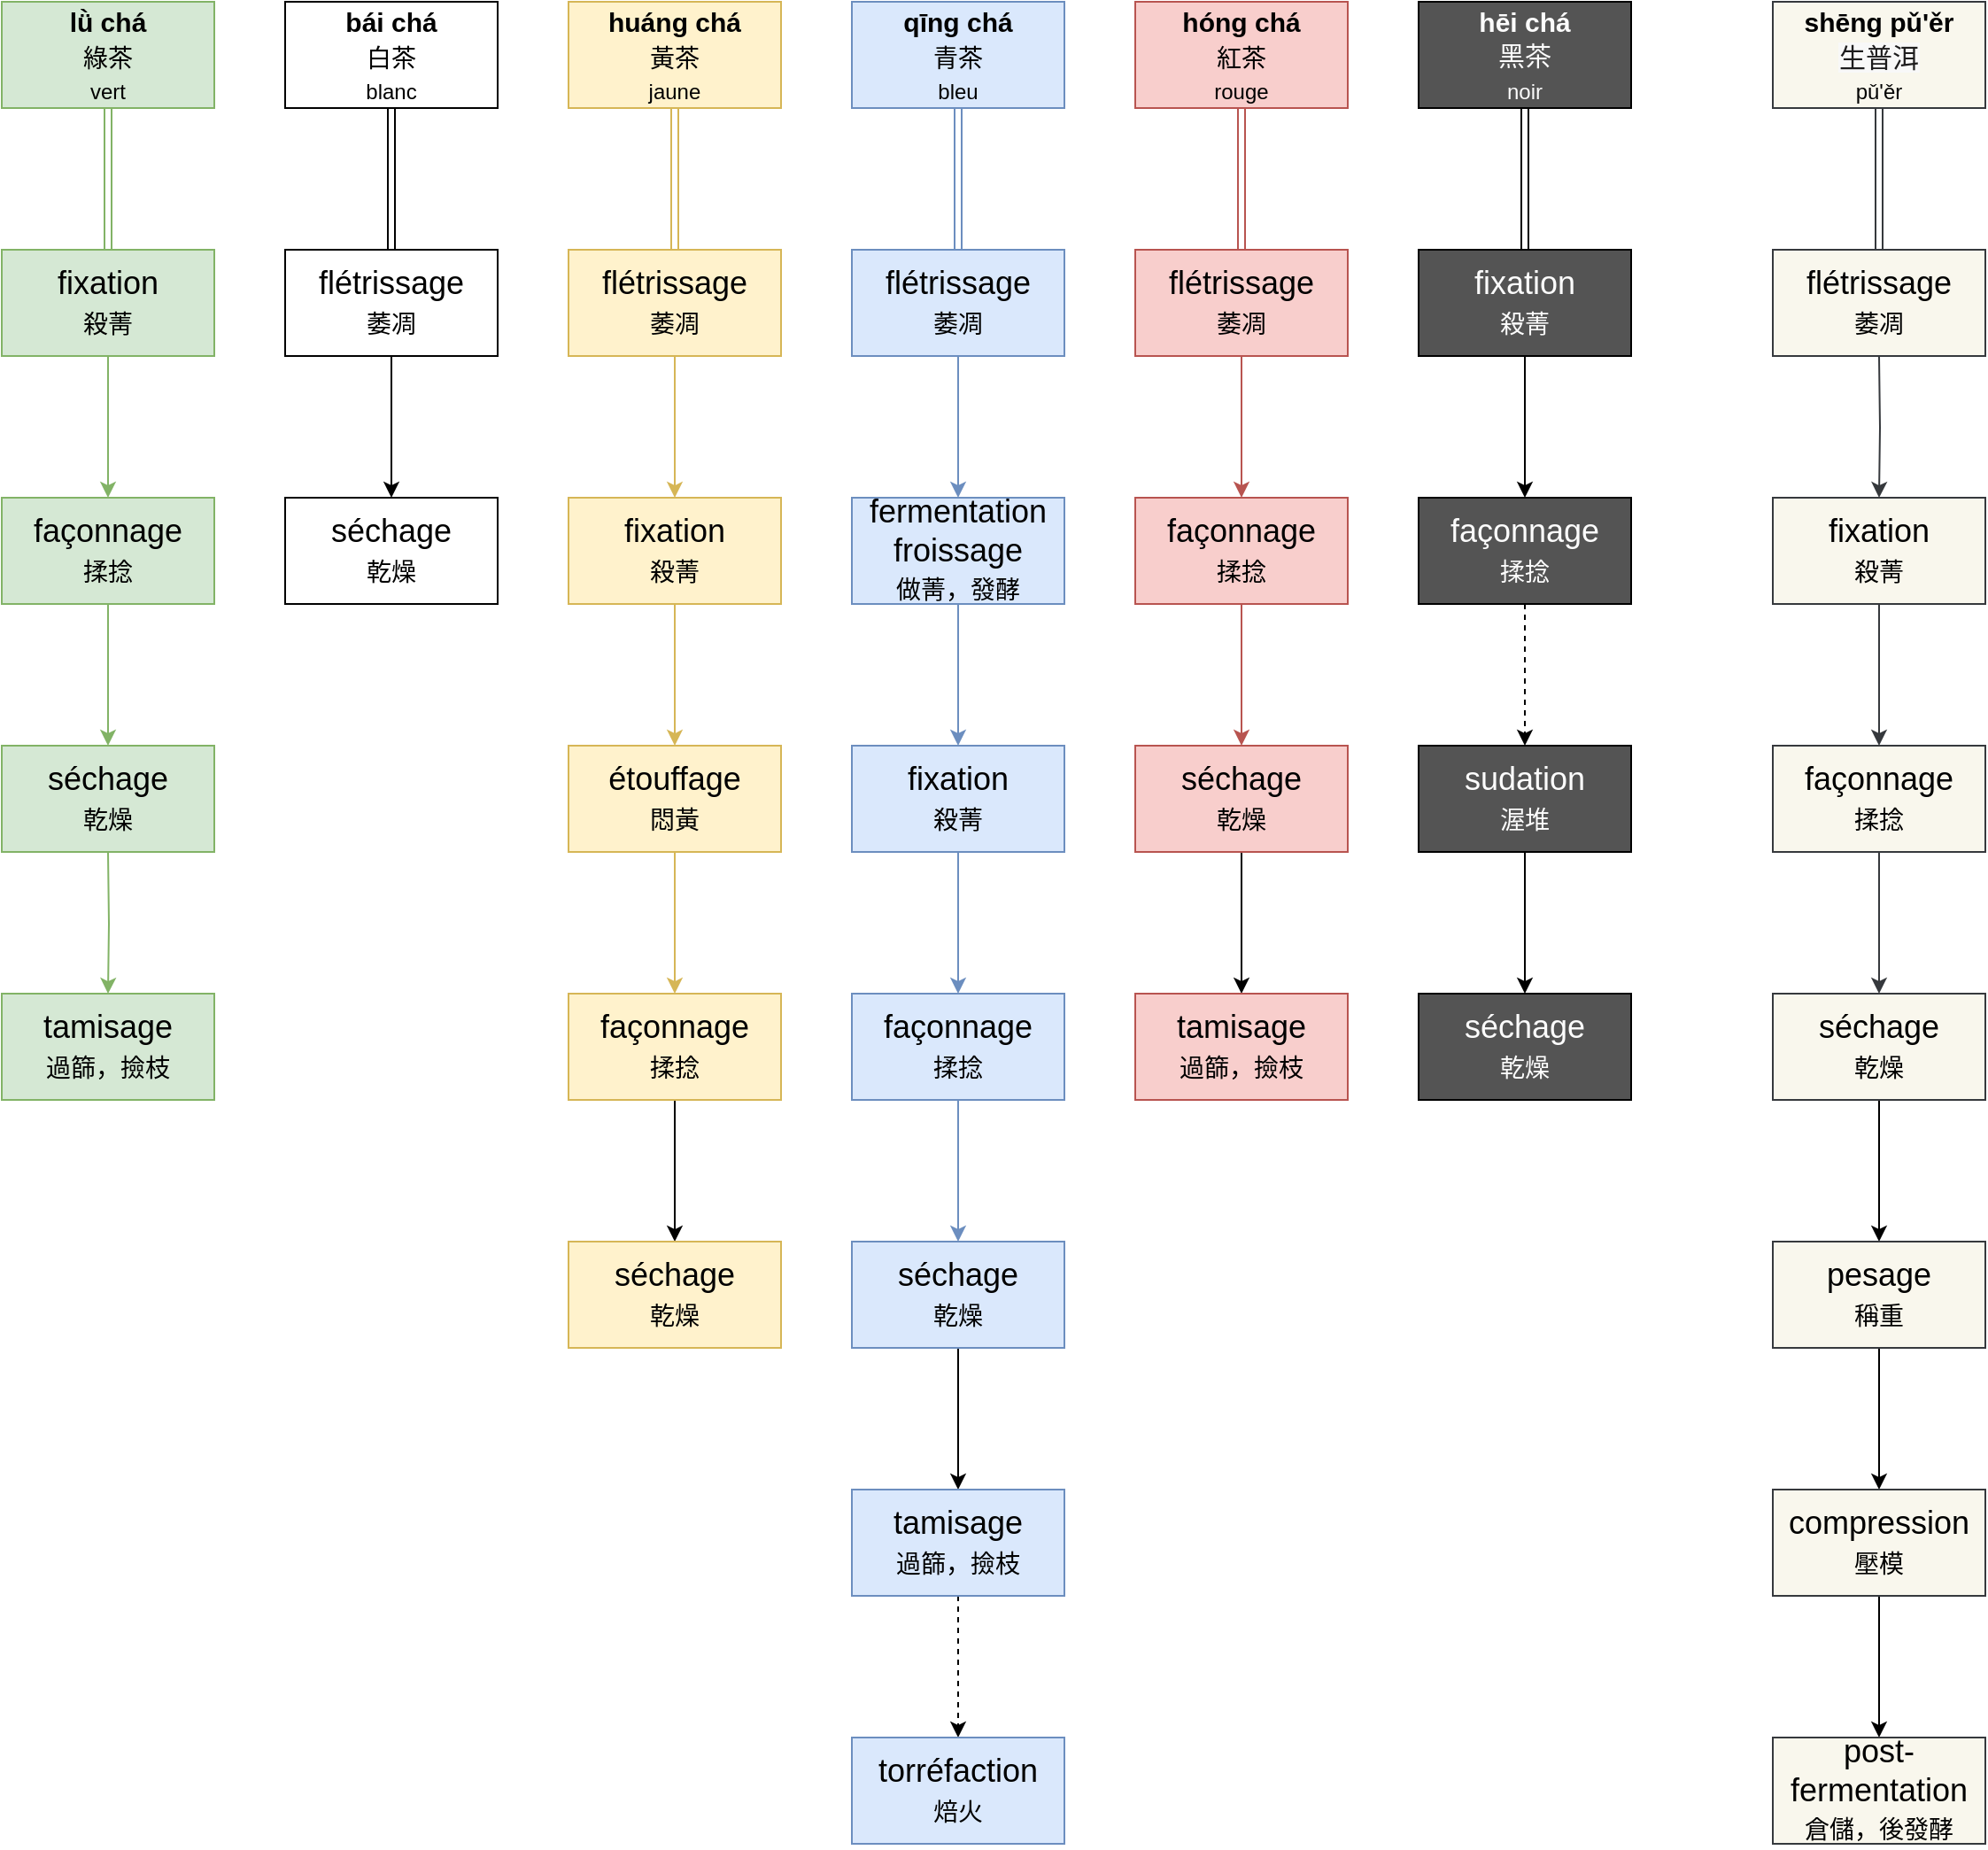 <mxfile version="13.0.1" type="github"><diagram id="LLhn0x8qoauQgDU1Fy9U" name="Page-1"><mxGraphModel dx="868" dy="465" grid="1" gridSize="10" guides="1" tooltips="1" connect="1" arrows="1" fold="1" page="1" pageScale="1" pageWidth="1169" pageHeight="827" math="0" shadow="0"><root><mxCell id="0"/><mxCell id="1" parent="0"/><mxCell id="WxvANfkYpUh2qPUGkKT7-3" value="" style="edgeStyle=orthogonalEdgeStyle;rounded=0;orthogonalLoop=1;jettySize=auto;html=1;shape=link;fillColor=#d5e8d4;strokeColor=#82b366;" parent="1" source="WxvANfkYpUh2qPUGkKT7-1" edge="1"><mxGeometry relative="1" as="geometry"><mxPoint x="100" y="180" as="targetPoint"/></mxGeometry></mxCell><mxCell id="WxvANfkYpUh2qPUGkKT7-1" value="&lt;font&gt;&lt;span style=&quot;font-size: 15px&quot;&gt;lǜ chá&lt;/span&gt;&lt;br&gt;&lt;span style=&quot;font-size: 14px ; font-weight: 400&quot;&gt;綠茶&lt;/span&gt;&lt;br&gt;&lt;/font&gt;&lt;div style=&quot;font-size: 12px&quot;&gt;&lt;font style=&quot;font-size: 12px&quot;&gt;&lt;span style=&quot;font-weight: normal&quot;&gt;vert&lt;/span&gt;&lt;/font&gt;&lt;font style=&quot;font-size: 15px&quot;&gt;&lt;br&gt;&lt;/font&gt;&lt;/div&gt;" style="rounded=0;whiteSpace=wrap;html=1;fillColor=#d5e8d4;strokeColor=#82b366;fontSize=16;fontStyle=1;fontFamily=Helvetica;" parent="1" vertex="1"><mxGeometry x="40" y="40" width="120" height="60" as="geometry"/></mxCell><mxCell id="WxvANfkYpUh2qPUGkKT7-7" value="" style="edgeStyle=orthogonalEdgeStyle;rounded=0;orthogonalLoop=1;jettySize=auto;html=1;fillColor=#d5e8d4;strokeColor=#82b366;" parent="1" source="WxvANfkYpUh2qPUGkKT7-4" target="WxvANfkYpUh2qPUGkKT7-6" edge="1"><mxGeometry relative="1" as="geometry"/></mxCell><mxCell id="WxvANfkYpUh2qPUGkKT7-4" value="fixation&lt;br&gt;&lt;font style=&quot;font-size: 14px&quot;&gt;殺菁&lt;/font&gt;" style="rounded=0;whiteSpace=wrap;html=1;fillColor=#d5e8d4;strokeColor=#82b366;fontSize=18;" parent="1" vertex="1"><mxGeometry x="40" y="180" width="120" height="60" as="geometry"/></mxCell><mxCell id="WxvANfkYpUh2qPUGkKT7-9" value="" style="edgeStyle=orthogonalEdgeStyle;rounded=0;orthogonalLoop=1;jettySize=auto;html=1;fillColor=#d5e8d4;strokeColor=#82b366;" parent="1" source="WxvANfkYpUh2qPUGkKT7-6" target="WxvANfkYpUh2qPUGkKT7-8" edge="1"><mxGeometry relative="1" as="geometry"/></mxCell><mxCell id="WxvANfkYpUh2qPUGkKT7-6" value="façonnage&lt;br&gt;&lt;font style=&quot;font-size: 14px&quot;&gt;揉捻&lt;/font&gt;" style="rounded=0;whiteSpace=wrap;html=1;fillColor=#d5e8d4;strokeColor=#82b366;fontSize=18;" parent="1" vertex="1"><mxGeometry x="40" y="320" width="120" height="60" as="geometry"/></mxCell><mxCell id="WxvANfkYpUh2qPUGkKT7-8" value="séchage&lt;br&gt;&lt;font style=&quot;font-size: 14px&quot;&gt;乾燥&lt;/font&gt;" style="rounded=0;whiteSpace=wrap;html=1;fillColor=#d5e8d4;strokeColor=#82b366;fontSize=18;" parent="1" vertex="1"><mxGeometry x="40" y="460" width="120" height="60" as="geometry"/></mxCell><mxCell id="WxvANfkYpUh2qPUGkKT7-10" value="" style="edgeStyle=orthogonalEdgeStyle;rounded=0;orthogonalLoop=1;jettySize=auto;html=1;shape=link;" parent="1" source="WxvANfkYpUh2qPUGkKT7-11" target="WxvANfkYpUh2qPUGkKT7-13" edge="1"><mxGeometry relative="1" as="geometry"/></mxCell><mxCell id="WxvANfkYpUh2qPUGkKT7-11" value="&lt;font style=&quot;font-size: 15px&quot;&gt;bái chá&lt;br&gt;&lt;/font&gt;&lt;span style=&quot;font-size: 14px ; font-weight: 400&quot;&gt;白茶&lt;/span&gt;&lt;div style=&quot;font-size: 12px&quot;&gt;&lt;font style=&quot;font-size: 12px&quot;&gt;&lt;span style=&quot;font-weight: normal&quot;&gt;blanc&lt;/span&gt;&lt;/font&gt;&lt;font style=&quot;font-size: 15px&quot;&gt;&lt;br&gt;&lt;/font&gt;&lt;/div&gt;" style="rounded=0;whiteSpace=wrap;html=1;fontSize=16;fontStyle=1;fontFamily=Helvetica;" parent="1" vertex="1"><mxGeometry x="200" y="40" width="120" height="60" as="geometry"/></mxCell><mxCell id="WxvANfkYpUh2qPUGkKT7-19" value="" style="edgeStyle=orthogonalEdgeStyle;rounded=0;orthogonalLoop=1;jettySize=auto;html=1;" parent="1" source="WxvANfkYpUh2qPUGkKT7-13" target="WxvANfkYpUh2qPUGkKT7-18" edge="1"><mxGeometry relative="1" as="geometry"/></mxCell><mxCell id="WxvANfkYpUh2qPUGkKT7-13" value="flétrissage&lt;br&gt;&lt;font style=&quot;font-size: 14px&quot;&gt;萎凋&lt;/font&gt;" style="rounded=0;whiteSpace=wrap;html=1;fontSize=18;" parent="1" vertex="1"><mxGeometry x="200" y="180" width="120" height="60" as="geometry"/></mxCell><mxCell id="WxvANfkYpUh2qPUGkKT7-18" value="séchage&lt;br&gt;&lt;font style=&quot;font-size: 14px&quot;&gt;乾燥&lt;/font&gt;" style="rounded=0;whiteSpace=wrap;html=1;fontSize=18;" parent="1" vertex="1"><mxGeometry x="200" y="320" width="120" height="60" as="geometry"/></mxCell><mxCell id="WxvANfkYpUh2qPUGkKT7-20" value="" style="edgeStyle=orthogonalEdgeStyle;rounded=0;orthogonalLoop=1;jettySize=auto;html=1;shape=link;fillColor=#fff2cc;strokeColor=#d6b656;" parent="1" source="WxvANfkYpUh2qPUGkKT7-21" target="WxvANfkYpUh2qPUGkKT7-23" edge="1"><mxGeometry relative="1" as="geometry"/></mxCell><mxCell id="WxvANfkYpUh2qPUGkKT7-21" value="&lt;font style=&quot;font-size: 15px&quot;&gt;huáng chá&lt;br&gt;&lt;/font&gt;&lt;span style=&quot;font-size: 14px ; font-weight: 400&quot;&gt;黃茶&lt;/span&gt;&lt;div style=&quot;font-size: 12px&quot;&gt;&lt;font style=&quot;font-size: 12px&quot;&gt;&lt;span style=&quot;font-weight: normal&quot;&gt;jaune&lt;/span&gt;&lt;/font&gt;&lt;font style=&quot;font-size: 15px&quot;&gt;&lt;br&gt;&lt;/font&gt;&lt;/div&gt;" style="rounded=0;whiteSpace=wrap;html=1;fillColor=#fff2cc;strokeColor=#d6b656;fontSize=16;fontStyle=1;fontFamily=Helvetica;" parent="1" vertex="1"><mxGeometry x="360" y="40" width="120" height="60" as="geometry"/></mxCell><mxCell id="WxvANfkYpUh2qPUGkKT7-22" value="" style="edgeStyle=orthogonalEdgeStyle;rounded=0;orthogonalLoop=1;jettySize=auto;html=1;fillColor=#fff2cc;strokeColor=#d6b656;" parent="1" source="WxvANfkYpUh2qPUGkKT7-23" target="WxvANfkYpUh2qPUGkKT7-25" edge="1"><mxGeometry relative="1" as="geometry"/></mxCell><mxCell id="WxvANfkYpUh2qPUGkKT7-23" value="flétrissage&lt;br&gt;&lt;font style=&quot;font-size: 14px&quot;&gt;萎凋&lt;/font&gt;" style="rounded=0;whiteSpace=wrap;html=1;fillColor=#fff2cc;strokeColor=#d6b656;fontSize=18;" parent="1" vertex="1"><mxGeometry x="360" y="180" width="120" height="60" as="geometry"/></mxCell><mxCell id="WxvANfkYpUh2qPUGkKT7-24" value="" style="edgeStyle=orthogonalEdgeStyle;rounded=0;orthogonalLoop=1;jettySize=auto;html=1;fillColor=#fff2cc;strokeColor=#d6b656;" parent="1" source="WxvANfkYpUh2qPUGkKT7-25" target="WxvANfkYpUh2qPUGkKT7-27" edge="1"><mxGeometry relative="1" as="geometry"/></mxCell><mxCell id="WxvANfkYpUh2qPUGkKT7-25" value="fixation&lt;br&gt;&lt;font style=&quot;font-size: 14px&quot;&gt;殺菁&lt;/font&gt;" style="rounded=0;whiteSpace=wrap;html=1;fillColor=#fff2cc;strokeColor=#d6b656;fontSize=18;" parent="1" vertex="1"><mxGeometry x="360" y="320" width="120" height="60" as="geometry"/></mxCell><mxCell id="WxvANfkYpUh2qPUGkKT7-26" value="" style="edgeStyle=orthogonalEdgeStyle;rounded=0;orthogonalLoop=1;jettySize=auto;html=1;fillColor=#fff2cc;strokeColor=#d6b656;" parent="1" source="WxvANfkYpUh2qPUGkKT7-27" target="WxvANfkYpUh2qPUGkKT7-28" edge="1"><mxGeometry relative="1" as="geometry"/></mxCell><mxCell id="WxvANfkYpUh2qPUGkKT7-27" value="étouffage&lt;br&gt;&lt;font style=&quot;font-size: 14px&quot;&gt;悶黃&lt;/font&gt;" style="rounded=0;whiteSpace=wrap;html=1;fillColor=#fff2cc;strokeColor=#d6b656;fontSize=18;" parent="1" vertex="1"><mxGeometry x="360" y="460" width="120" height="60" as="geometry"/></mxCell><mxCell id="Rt1fLdg1D9Fc6w4No5KK-5" value="" style="edgeStyle=orthogonalEdgeStyle;rounded=0;orthogonalLoop=1;jettySize=auto;html=1;" parent="1" source="WxvANfkYpUh2qPUGkKT7-28" target="Rt1fLdg1D9Fc6w4No5KK-4" edge="1"><mxGeometry relative="1" as="geometry"/></mxCell><mxCell id="WxvANfkYpUh2qPUGkKT7-28" value="façonnage&lt;br&gt;&lt;font style=&quot;font-size: 14px&quot;&gt;揉捻&lt;/font&gt;" style="rounded=0;whiteSpace=wrap;html=1;fillColor=#fff2cc;strokeColor=#d6b656;fontSize=18;" parent="1" vertex="1"><mxGeometry x="360" y="600" width="120" height="60" as="geometry"/></mxCell><mxCell id="Rt1fLdg1D9Fc6w4No5KK-4" value="séchage&lt;br&gt;&lt;font style=&quot;font-size: 14px&quot;&gt;乾燥&lt;/font&gt;" style="rounded=0;whiteSpace=wrap;html=1;fillColor=#fff2cc;strokeColor=#d6b656;fontSize=18;" parent="1" vertex="1"><mxGeometry x="360" y="740" width="120" height="60" as="geometry"/></mxCell><mxCell id="WxvANfkYpUh2qPUGkKT7-29" value="" style="edgeStyle=orthogonalEdgeStyle;rounded=0;orthogonalLoop=1;jettySize=auto;html=1;shape=link;fillColor=#dae8fc;strokeColor=#6c8ebf;" parent="1" source="WxvANfkYpUh2qPUGkKT7-30" target="WxvANfkYpUh2qPUGkKT7-32" edge="1"><mxGeometry relative="1" as="geometry"/></mxCell><mxCell id="WxvANfkYpUh2qPUGkKT7-30" value="&lt;font style=&quot;font-size: 15px&quot;&gt;qīng chá&lt;br&gt;&lt;font style=&quot;font-size: 15px&quot; size=&quot;1&quot;&gt;&lt;span style=&quot;font-weight: normal ; font-size: 14px&quot;&gt;青茶&lt;/span&gt;&lt;/font&gt;&lt;/font&gt;&lt;div style=&quot;font-size: 12px&quot;&gt;&lt;font style=&quot;font-size: 12px&quot;&gt;&lt;span style=&quot;font-weight: normal&quot;&gt;bleu&lt;/span&gt;&lt;/font&gt;&lt;font style=&quot;font-size: 15px&quot;&gt;&lt;br&gt;&lt;/font&gt;&lt;/div&gt;" style="rounded=0;whiteSpace=wrap;html=1;fillColor=#dae8fc;strokeColor=#6c8ebf;fontSize=16;fontStyle=1;fontFamily=Helvetica;" parent="1" vertex="1"><mxGeometry x="520" y="40" width="120" height="60" as="geometry"/></mxCell><mxCell id="WxvANfkYpUh2qPUGkKT7-31" value="" style="edgeStyle=orthogonalEdgeStyle;rounded=0;orthogonalLoop=1;jettySize=auto;html=1;fillColor=#dae8fc;strokeColor=#6c8ebf;" parent="1" source="WxvANfkYpUh2qPUGkKT7-32" target="WxvANfkYpUh2qPUGkKT7-34" edge="1"><mxGeometry relative="1" as="geometry"/></mxCell><mxCell id="WxvANfkYpUh2qPUGkKT7-32" value="flétrissage&lt;br&gt;&lt;font style=&quot;font-size: 14px&quot;&gt;萎凋&lt;/font&gt;" style="rounded=0;whiteSpace=wrap;html=1;fillColor=#dae8fc;strokeColor=#6c8ebf;fontSize=18;" parent="1" vertex="1"><mxGeometry x="520" y="180" width="120" height="60" as="geometry"/></mxCell><mxCell id="WxvANfkYpUh2qPUGkKT7-33" value="" style="edgeStyle=orthogonalEdgeStyle;rounded=0;orthogonalLoop=1;jettySize=auto;html=1;fillColor=#dae8fc;strokeColor=#6c8ebf;" parent="1" source="WxvANfkYpUh2qPUGkKT7-34" target="WxvANfkYpUh2qPUGkKT7-36" edge="1"><mxGeometry relative="1" as="geometry"/></mxCell><mxCell id="WxvANfkYpUh2qPUGkKT7-34" value="fermentation&lt;br&gt;froissage&lt;br&gt;&lt;font style=&quot;font-size: 14px&quot;&gt;做菁，發酵&lt;/font&gt;" style="rounded=0;whiteSpace=wrap;html=1;fillColor=#dae8fc;strokeColor=#6c8ebf;fontSize=18;" parent="1" vertex="1"><mxGeometry x="520" y="320" width="120" height="60" as="geometry"/></mxCell><mxCell id="WxvANfkYpUh2qPUGkKT7-35" value="" style="edgeStyle=orthogonalEdgeStyle;rounded=0;orthogonalLoop=1;jettySize=auto;html=1;fillColor=#dae8fc;strokeColor=#6c8ebf;" parent="1" source="WxvANfkYpUh2qPUGkKT7-36" target="WxvANfkYpUh2qPUGkKT7-37" edge="1"><mxGeometry relative="1" as="geometry"/></mxCell><mxCell id="WxvANfkYpUh2qPUGkKT7-36" value="fixation&lt;br&gt;&lt;font style=&quot;font-size: 14px&quot;&gt;殺菁&lt;/font&gt;" style="rounded=0;whiteSpace=wrap;html=1;fillColor=#dae8fc;strokeColor=#6c8ebf;fontSize=18;" parent="1" vertex="1"><mxGeometry x="520" y="460" width="120" height="60" as="geometry"/></mxCell><mxCell id="WxvANfkYpUh2qPUGkKT7-39" value="" style="edgeStyle=orthogonalEdgeStyle;rounded=0;orthogonalLoop=1;jettySize=auto;html=1;fillColor=#dae8fc;strokeColor=#6c8ebf;" parent="1" source="WxvANfkYpUh2qPUGkKT7-37" target="WxvANfkYpUh2qPUGkKT7-38" edge="1"><mxGeometry relative="1" as="geometry"/></mxCell><mxCell id="WxvANfkYpUh2qPUGkKT7-37" value="façonnage&lt;br&gt;&lt;font style=&quot;font-size: 14px&quot;&gt;揉捻&lt;/font&gt;" style="rounded=0;whiteSpace=wrap;html=1;fillColor=#dae8fc;strokeColor=#6c8ebf;fontSize=18;" parent="1" vertex="1"><mxGeometry x="520" y="600" width="120" height="60" as="geometry"/></mxCell><mxCell id="Rt1fLdg1D9Fc6w4No5KK-7" value="" style="edgeStyle=orthogonalEdgeStyle;rounded=0;orthogonalLoop=1;jettySize=auto;html=1;" parent="1" source="WxvANfkYpUh2qPUGkKT7-38" target="Rt1fLdg1D9Fc6w4No5KK-6" edge="1"><mxGeometry relative="1" as="geometry"/></mxCell><mxCell id="WxvANfkYpUh2qPUGkKT7-38" value="séchage&lt;br&gt;&lt;font style=&quot;font-size: 14px&quot;&gt;乾燥&lt;/font&gt;" style="rounded=0;whiteSpace=wrap;html=1;fillColor=#dae8fc;strokeColor=#6c8ebf;fontSize=18;" parent="1" vertex="1"><mxGeometry x="520" y="740" width="120" height="60" as="geometry"/></mxCell><mxCell id="Rt1fLdg1D9Fc6w4No5KK-9" value="" style="edgeStyle=orthogonalEdgeStyle;rounded=0;orthogonalLoop=1;jettySize=auto;html=1;dashed=1;" parent="1" source="Rt1fLdg1D9Fc6w4No5KK-6" target="Rt1fLdg1D9Fc6w4No5KK-8" edge="1"><mxGeometry relative="1" as="geometry"/></mxCell><mxCell id="Rt1fLdg1D9Fc6w4No5KK-6" value="tamisage&lt;br&gt;&lt;font style=&quot;font-size: 14px&quot;&gt;過篩，撿枝&lt;/font&gt;" style="rounded=0;whiteSpace=wrap;html=1;fillColor=#dae8fc;strokeColor=#6c8ebf;fontSize=18;" parent="1" vertex="1"><mxGeometry x="520" y="880" width="120" height="60" as="geometry"/></mxCell><mxCell id="Rt1fLdg1D9Fc6w4No5KK-8" value="torréfaction&lt;br&gt;&lt;font style=&quot;font-size: 14px&quot;&gt;焙火&lt;/font&gt;" style="rounded=0;whiteSpace=wrap;html=1;fillColor=#dae8fc;strokeColor=#6c8ebf;fontSize=18;" parent="1" vertex="1"><mxGeometry x="520" y="1020" width="120" height="60" as="geometry"/></mxCell><mxCell id="WxvANfkYpUh2qPUGkKT7-40" value="" style="edgeStyle=orthogonalEdgeStyle;rounded=0;orthogonalLoop=1;jettySize=auto;html=1;shape=link;fillColor=#f8cecc;strokeColor=#b85450;" parent="1" source="WxvANfkYpUh2qPUGkKT7-41" target="WxvANfkYpUh2qPUGkKT7-43" edge="1"><mxGeometry relative="1" as="geometry"/></mxCell><mxCell id="WxvANfkYpUh2qPUGkKT7-41" value="&lt;font style=&quot;font-size: 15px&quot;&gt;hóng chá&lt;br&gt;&lt;font style=&quot;font-size: 15px&quot; size=&quot;1&quot;&gt;&lt;span style=&quot;font-weight: normal ; font-size: 14px&quot;&gt;紅茶&lt;/span&gt;&lt;/font&gt;&lt;/font&gt;&lt;div style=&quot;font-size: 12px&quot;&gt;&lt;font style=&quot;font-size: 12px&quot;&gt;&lt;span style=&quot;font-weight: normal&quot;&gt;rouge&lt;/span&gt;&lt;/font&gt;&lt;font style=&quot;font-size: 15px&quot;&gt;&lt;br&gt;&lt;/font&gt;&lt;/div&gt;" style="rounded=0;whiteSpace=wrap;html=1;fillColor=#f8cecc;strokeColor=#b85450;fontSize=16;fontStyle=1;fontFamily=Helvetica;" parent="1" vertex="1"><mxGeometry x="680" y="40" width="120" height="60" as="geometry"/></mxCell><mxCell id="WxvANfkYpUh2qPUGkKT7-42" value="" style="edgeStyle=orthogonalEdgeStyle;rounded=0;orthogonalLoop=1;jettySize=auto;html=1;fillColor=#f8cecc;strokeColor=#b85450;" parent="1" source="WxvANfkYpUh2qPUGkKT7-43" edge="1"><mxGeometry relative="1" as="geometry"><mxPoint x="740" y="320" as="targetPoint"/></mxGeometry></mxCell><mxCell id="WxvANfkYpUh2qPUGkKT7-43" value="flétrissage&lt;br&gt;&lt;font style=&quot;font-size: 14px&quot;&gt;萎凋&lt;/font&gt;" style="rounded=0;whiteSpace=wrap;html=1;fillColor=#f8cecc;strokeColor=#b85450;fontSize=18;" parent="1" vertex="1"><mxGeometry x="680" y="180" width="120" height="60" as="geometry"/></mxCell><mxCell id="WxvANfkYpUh2qPUGkKT7-48" value="" style="edgeStyle=orthogonalEdgeStyle;rounded=0;orthogonalLoop=1;jettySize=auto;html=1;fillColor=#f8cecc;strokeColor=#b85450;" parent="1" source="WxvANfkYpUh2qPUGkKT7-49" target="WxvANfkYpUh2qPUGkKT7-50" edge="1"><mxGeometry relative="1" as="geometry"/></mxCell><mxCell id="WxvANfkYpUh2qPUGkKT7-49" value="façonnage&lt;br&gt;&lt;font style=&quot;font-size: 14px&quot;&gt;揉捻&lt;/font&gt;" style="rounded=0;whiteSpace=wrap;html=1;fillColor=#f8cecc;strokeColor=#b85450;fontSize=18;" parent="1" vertex="1"><mxGeometry x="680" y="320" width="120" height="60" as="geometry"/></mxCell><mxCell id="Rt1fLdg1D9Fc6w4No5KK-11" value="" style="edgeStyle=orthogonalEdgeStyle;rounded=0;orthogonalLoop=1;jettySize=auto;html=1;" parent="1" source="WxvANfkYpUh2qPUGkKT7-50" target="Rt1fLdg1D9Fc6w4No5KK-10" edge="1"><mxGeometry relative="1" as="geometry"/></mxCell><mxCell id="WxvANfkYpUh2qPUGkKT7-50" value="séchage&lt;br&gt;&lt;font style=&quot;font-size: 14px&quot;&gt;乾燥&lt;/font&gt;" style="rounded=0;whiteSpace=wrap;html=1;fillColor=#f8cecc;strokeColor=#b85450;fontSize=18;" parent="1" vertex="1"><mxGeometry x="680" y="460" width="120" height="60" as="geometry"/></mxCell><mxCell id="Rt1fLdg1D9Fc6w4No5KK-10" value="tamisage&lt;br&gt;&lt;font style=&quot;font-size: 14px&quot;&gt;過篩，撿枝&lt;/font&gt;" style="rounded=0;whiteSpace=wrap;html=1;fillColor=#f8cecc;strokeColor=#b85450;fontSize=18;" parent="1" vertex="1"><mxGeometry x="680" y="600" width="120" height="60" as="geometry"/></mxCell><mxCell id="WxvANfkYpUh2qPUGkKT7-51" value="" style="edgeStyle=orthogonalEdgeStyle;rounded=0;orthogonalLoop=1;jettySize=auto;html=1;shape=link;" parent="1" source="WxvANfkYpUh2qPUGkKT7-52" edge="1"><mxGeometry relative="1" as="geometry"><mxPoint x="900" y="180" as="targetPoint"/></mxGeometry></mxCell><mxCell id="WxvANfkYpUh2qPUGkKT7-52" value="&lt;font&gt;&lt;span style=&quot;font-size: 15px&quot;&gt;hēi chá&lt;/span&gt;&lt;br&gt;&lt;span&gt;&lt;span style=&quot;font-size: 15px ; font-weight: 400&quot;&gt;黑茶&lt;br&gt;&lt;/span&gt;&lt;span style=&quot;font-size: 12px ; font-weight: normal&quot;&gt;noir&lt;/span&gt;&lt;/span&gt;&lt;span style=&quot;font-size: 15px ; font-weight: normal&quot;&gt;&lt;br&gt;&lt;/span&gt;&lt;/font&gt;" style="rounded=0;whiteSpace=wrap;html=1;fillColor=#545454;fontColor=#FCFCFC;fontSize=16;fontStyle=1;fontFamily=Helvetica;" parent="1" vertex="1"><mxGeometry x="840" y="40" width="120" height="60" as="geometry"/></mxCell><mxCell id="WxvANfkYpUh2qPUGkKT7-57" value="" style="edgeStyle=orthogonalEdgeStyle;rounded=0;orthogonalLoop=1;jettySize=auto;html=1;" parent="1" source="WxvANfkYpUh2qPUGkKT7-58" target="WxvANfkYpUh2qPUGkKT7-60" edge="1"><mxGeometry relative="1" as="geometry"/></mxCell><mxCell id="WxvANfkYpUh2qPUGkKT7-58" value="fixation&lt;br&gt;&lt;font style=&quot;font-size: 14px&quot;&gt;殺菁&lt;/font&gt;" style="rounded=0;whiteSpace=wrap;html=1;fillColor=#545454;fontColor=#FCFCFC;fontSize=18;" parent="1" vertex="1"><mxGeometry x="840" y="180" width="120" height="60" as="geometry"/></mxCell><mxCell id="WxvANfkYpUh2qPUGkKT7-59" value="" style="edgeStyle=orthogonalEdgeStyle;rounded=0;orthogonalLoop=1;jettySize=auto;html=1;dashed=1;" parent="1" source="WxvANfkYpUh2qPUGkKT7-60" target="WxvANfkYpUh2qPUGkKT7-61" edge="1"><mxGeometry relative="1" as="geometry"/></mxCell><mxCell id="WxvANfkYpUh2qPUGkKT7-60" value="façonnage&lt;br&gt;&lt;font style=&quot;font-size: 14px&quot;&gt;揉捻&lt;/font&gt;" style="rounded=0;whiteSpace=wrap;html=1;fillColor=#545454;fontColor=#FCFCFC;fontSize=18;" parent="1" vertex="1"><mxGeometry x="840" y="320" width="120" height="60" as="geometry"/></mxCell><mxCell id="Rt1fLdg1D9Fc6w4No5KK-13" value="" style="edgeStyle=orthogonalEdgeStyle;rounded=0;orthogonalLoop=1;jettySize=auto;html=1;" parent="1" source="WxvANfkYpUh2qPUGkKT7-61" target="Rt1fLdg1D9Fc6w4No5KK-12" edge="1"><mxGeometry relative="1" as="geometry"/></mxCell><mxCell id="WxvANfkYpUh2qPUGkKT7-61" value="sudation&lt;br&gt;&lt;font style=&quot;font-size: 14px&quot;&gt;渥堆&lt;/font&gt;" style="rounded=0;whiteSpace=wrap;html=1;fillColor=#545454;fontColor=#FCFCFC;fontSize=18;" parent="1" vertex="1"><mxGeometry x="840" y="460" width="120" height="60" as="geometry"/></mxCell><mxCell id="Rt1fLdg1D9Fc6w4No5KK-12" value="séchage&lt;br&gt;&lt;font style=&quot;font-size: 14px&quot;&gt;乾燥&lt;/font&gt;" style="rounded=0;whiteSpace=wrap;html=1;fillColor=#545454;fontColor=#FCFCFC;fontSize=18;" parent="1" vertex="1"><mxGeometry x="840" y="600" width="120" height="60" as="geometry"/></mxCell><mxCell id="WxvANfkYpUh2qPUGkKT7-62" value="" style="edgeStyle=orthogonalEdgeStyle;rounded=0;orthogonalLoop=1;jettySize=auto;html=1;shape=link;fillColor=#f9f7ed;strokeColor=#36393d;" parent="1" source="WxvANfkYpUh2qPUGkKT7-63" target="WxvANfkYpUh2qPUGkKT7-64" edge="1"><mxGeometry relative="1" as="geometry"/></mxCell><mxCell id="WxvANfkYpUh2qPUGkKT7-63" value="&lt;font style=&quot;font-size: 15px&quot;&gt;shēng pǔ'ěr&lt;br&gt;&lt;span style=&quot;color: rgb(29 , 28 , 29) ; font-family: , &amp;#34;applelogo&amp;#34; , sans-serif ; font-weight: 400 ; text-align: left ; background-color: rgb(248 , 248 , 248)&quot;&gt;生普洱&lt;/span&gt;&lt;br&gt;&lt;/font&gt;&lt;div style=&quot;font-size: 12px&quot;&gt;&lt;font style=&quot;font-size: 12px&quot;&gt;&lt;span style=&quot;font-weight: normal&quot;&gt;pǔ'ěr&lt;/span&gt;&lt;/font&gt;&lt;font style=&quot;font-size: 15px&quot;&gt;&lt;br&gt;&lt;/font&gt;&lt;/div&gt;" style="rounded=0;whiteSpace=wrap;html=1;fillColor=#f9f7ed;strokeColor=#36393d;fontSize=16;fontStyle=1;fontFamily=Helvetica;" parent="1" vertex="1"><mxGeometry x="1040" y="40" width="120" height="60" as="geometry"/></mxCell><mxCell id="WxvANfkYpUh2qPUGkKT7-64" value="flétrissage&lt;br&gt;&lt;font style=&quot;font-size: 14px&quot;&gt;萎凋&lt;/font&gt;" style="rounded=0;whiteSpace=wrap;html=1;fillColor=#f9f7ed;strokeColor=#36393d;fontSize=18;" parent="1" vertex="1"><mxGeometry x="1040" y="180" width="120" height="60" as="geometry"/></mxCell><mxCell id="WxvANfkYpUh2qPUGkKT7-65" value="" style="edgeStyle=orthogonalEdgeStyle;rounded=0;orthogonalLoop=1;jettySize=auto;html=1;fillColor=#f9f7ed;strokeColor=#36393d;" parent="1" target="WxvANfkYpUh2qPUGkKT7-67" edge="1"><mxGeometry relative="1" as="geometry"><mxPoint x="1100" y="240" as="sourcePoint"/></mxGeometry></mxCell><mxCell id="WxvANfkYpUh2qPUGkKT7-66" value="" style="edgeStyle=orthogonalEdgeStyle;rounded=0;orthogonalLoop=1;jettySize=auto;html=1;fillColor=#f9f7ed;strokeColor=#36393d;" parent="1" source="WxvANfkYpUh2qPUGkKT7-67" target="WxvANfkYpUh2qPUGkKT7-69" edge="1"><mxGeometry relative="1" as="geometry"/></mxCell><mxCell id="WxvANfkYpUh2qPUGkKT7-67" value="fixation&lt;br&gt;&lt;font style=&quot;font-size: 14px&quot;&gt;殺菁&lt;/font&gt;" style="rounded=0;whiteSpace=wrap;html=1;fillColor=#f9f7ed;strokeColor=#36393d;fontSize=18;" parent="1" vertex="1"><mxGeometry x="1040" y="320" width="120" height="60" as="geometry"/></mxCell><mxCell id="WxvANfkYpUh2qPUGkKT7-68" value="" style="edgeStyle=orthogonalEdgeStyle;rounded=0;orthogonalLoop=1;jettySize=auto;html=1;fillColor=#f9f7ed;strokeColor=#36393d;" parent="1" source="WxvANfkYpUh2qPUGkKT7-69" target="WxvANfkYpUh2qPUGkKT7-70" edge="1"><mxGeometry relative="1" as="geometry"/></mxCell><mxCell id="WxvANfkYpUh2qPUGkKT7-69" value="façonnage&lt;br&gt;&lt;font style=&quot;font-size: 14px&quot;&gt;揉捻&lt;/font&gt;" style="rounded=0;whiteSpace=wrap;html=1;fillColor=#f9f7ed;strokeColor=#36393d;fontSize=18;" parent="1" vertex="1"><mxGeometry x="1040" y="460" width="120" height="60" as="geometry"/></mxCell><mxCell id="Rt1fLdg1D9Fc6w4No5KK-15" value="" style="edgeStyle=orthogonalEdgeStyle;rounded=0;orthogonalLoop=1;jettySize=auto;html=1;" parent="1" source="WxvANfkYpUh2qPUGkKT7-70" target="Rt1fLdg1D9Fc6w4No5KK-14" edge="1"><mxGeometry relative="1" as="geometry"/></mxCell><mxCell id="WxvANfkYpUh2qPUGkKT7-70" value="séchage&lt;br&gt;&lt;font style=&quot;font-size: 14px&quot;&gt;乾燥&lt;/font&gt;" style="rounded=0;whiteSpace=wrap;html=1;fillColor=#f9f7ed;strokeColor=#36393d;fontSize=18;" parent="1" vertex="1"><mxGeometry x="1040" y="600" width="120" height="60" as="geometry"/></mxCell><mxCell id="Rt1fLdg1D9Fc6w4No5KK-17" value="" style="edgeStyle=orthogonalEdgeStyle;rounded=0;orthogonalLoop=1;jettySize=auto;html=1;" parent="1" source="Rt1fLdg1D9Fc6w4No5KK-14" target="Rt1fLdg1D9Fc6w4No5KK-16" edge="1"><mxGeometry relative="1" as="geometry"/></mxCell><mxCell id="Rt1fLdg1D9Fc6w4No5KK-14" value="pesage&lt;br&gt;&lt;font style=&quot;font-size: 14px&quot;&gt;稱重&lt;/font&gt;" style="rounded=0;whiteSpace=wrap;html=1;fillColor=#f9f7ed;strokeColor=#36393d;fontSize=18;" parent="1" vertex="1"><mxGeometry x="1040" y="740" width="120" height="60" as="geometry"/></mxCell><mxCell id="Rt1fLdg1D9Fc6w4No5KK-19" value="" style="edgeStyle=orthogonalEdgeStyle;rounded=0;orthogonalLoop=1;jettySize=auto;html=1;" parent="1" source="Rt1fLdg1D9Fc6w4No5KK-16" target="Rt1fLdg1D9Fc6w4No5KK-18" edge="1"><mxGeometry relative="1" as="geometry"/></mxCell><mxCell id="Rt1fLdg1D9Fc6w4No5KK-16" value="compression&lt;br&gt;&lt;font style=&quot;font-size: 14px&quot;&gt;壓模&lt;/font&gt;" style="rounded=0;whiteSpace=wrap;html=1;fillColor=#f9f7ed;strokeColor=#36393d;fontSize=18;" parent="1" vertex="1"><mxGeometry x="1040" y="880" width="120" height="60" as="geometry"/></mxCell><mxCell id="Rt1fLdg1D9Fc6w4No5KK-18" value="post-fermentation&lt;br&gt;&lt;font style=&quot;font-size: 14px&quot;&gt;倉儲，後發酵&lt;/font&gt;" style="rounded=0;whiteSpace=wrap;html=1;fillColor=#f9f7ed;strokeColor=#36393d;fontSize=18;" parent="1" vertex="1"><mxGeometry x="1040" y="1020" width="120" height="60" as="geometry"/></mxCell><mxCell id="Rt1fLdg1D9Fc6w4No5KK-1" value="" style="edgeStyle=orthogonalEdgeStyle;rounded=0;orthogonalLoop=1;jettySize=auto;html=1;fillColor=#d5e8d4;strokeColor=#82b366;" parent="1" target="Rt1fLdg1D9Fc6w4No5KK-2" edge="1"><mxGeometry relative="1" as="geometry"><mxPoint x="100" y="520" as="sourcePoint"/></mxGeometry></mxCell><mxCell id="Rt1fLdg1D9Fc6w4No5KK-2" value="tamisage&lt;br&gt;&lt;font style=&quot;font-size: 14px&quot;&gt;過篩，撿枝&lt;/font&gt;" style="rounded=0;whiteSpace=wrap;html=1;fillColor=#d5e8d4;strokeColor=#82b366;fontSize=18;" parent="1" vertex="1"><mxGeometry x="40" y="600" width="120" height="60" as="geometry"/></mxCell></root></mxGraphModel></diagram></mxfile>